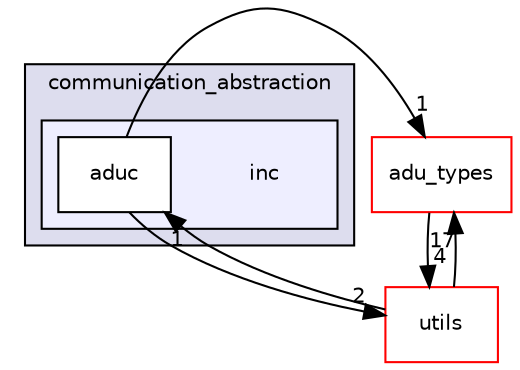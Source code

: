 digraph "src/communication_abstraction/inc" {
  compound=true
  node [ fontsize="10", fontname="Helvetica"];
  edge [ labelfontsize="10", labelfontname="Helvetica"];
  subgraph clusterdir_6a7a80e3a28e47e18d71692aeda9df13 {
    graph [ bgcolor="#ddddee", pencolor="black", label="communication_abstraction" fontname="Helvetica", fontsize="10", URL="dir_6a7a80e3a28e47e18d71692aeda9df13.html"]
  subgraph clusterdir_280770836f01f1b50d6da545ded3529e {
    graph [ bgcolor="#eeeeff", pencolor="black", label="" URL="dir_280770836f01f1b50d6da545ded3529e.html"];
    dir_280770836f01f1b50d6da545ded3529e [shape=plaintext label="inc"];
    dir_5f110544d3c158de41cb00a729499981 [shape=box label="aduc" color="black" fillcolor="white" style="filled" URL="dir_5f110544d3c158de41cb00a729499981.html"];
  }
  }
  dir_2fa9b52a3673ed0f8fcfc3f4f3ae93e3 [shape=box label="adu_types" fillcolor="white" style="filled" color="red" URL="dir_2fa9b52a3673ed0f8fcfc3f4f3ae93e3.html"];
  dir_313caf1132e152dd9b58bea13a4052ca [shape=box label="utils" fillcolor="white" style="filled" color="red" URL="dir_313caf1132e152dd9b58bea13a4052ca.html"];
  dir_2fa9b52a3673ed0f8fcfc3f4f3ae93e3->dir_313caf1132e152dd9b58bea13a4052ca [headlabel="4", labeldistance=1.5 headhref="dir_000003_000154.html"];
  dir_5f110544d3c158de41cb00a729499981->dir_2fa9b52a3673ed0f8fcfc3f4f3ae93e3 [headlabel="1", labeldistance=1.5 headhref="dir_000043_000003.html"];
  dir_5f110544d3c158de41cb00a729499981->dir_313caf1132e152dd9b58bea13a4052ca [headlabel="2", labeldistance=1.5 headhref="dir_000043_000154.html"];
  dir_313caf1132e152dd9b58bea13a4052ca->dir_2fa9b52a3673ed0f8fcfc3f4f3ae93e3 [headlabel="17", labeldistance=1.5 headhref="dir_000154_000003.html"];
  dir_313caf1132e152dd9b58bea13a4052ca->dir_5f110544d3c158de41cb00a729499981 [headlabel="1", labeldistance=1.5 headhref="dir_000154_000043.html"];
}
